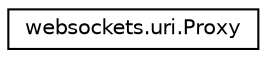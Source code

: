 digraph "Graphical Class Hierarchy"
{
 // LATEX_PDF_SIZE
  edge [fontname="Helvetica",fontsize="10",labelfontname="Helvetica",labelfontsize="10"];
  node [fontname="Helvetica",fontsize="10",shape=record];
  rankdir="LR";
  Node0 [label="websockets.uri.Proxy",height=0.2,width=0.4,color="black", fillcolor="white", style="filled",URL="$classwebsockets_1_1uri_1_1Proxy.html",tooltip=" "];
}
